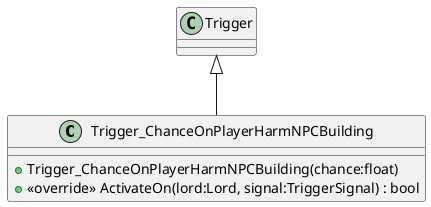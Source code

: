 @startuml
class Trigger_ChanceOnPlayerHarmNPCBuilding {
    + Trigger_ChanceOnPlayerHarmNPCBuilding(chance:float)
    + <<override>> ActivateOn(lord:Lord, signal:TriggerSignal) : bool
}
Trigger <|-- Trigger_ChanceOnPlayerHarmNPCBuilding
@enduml
